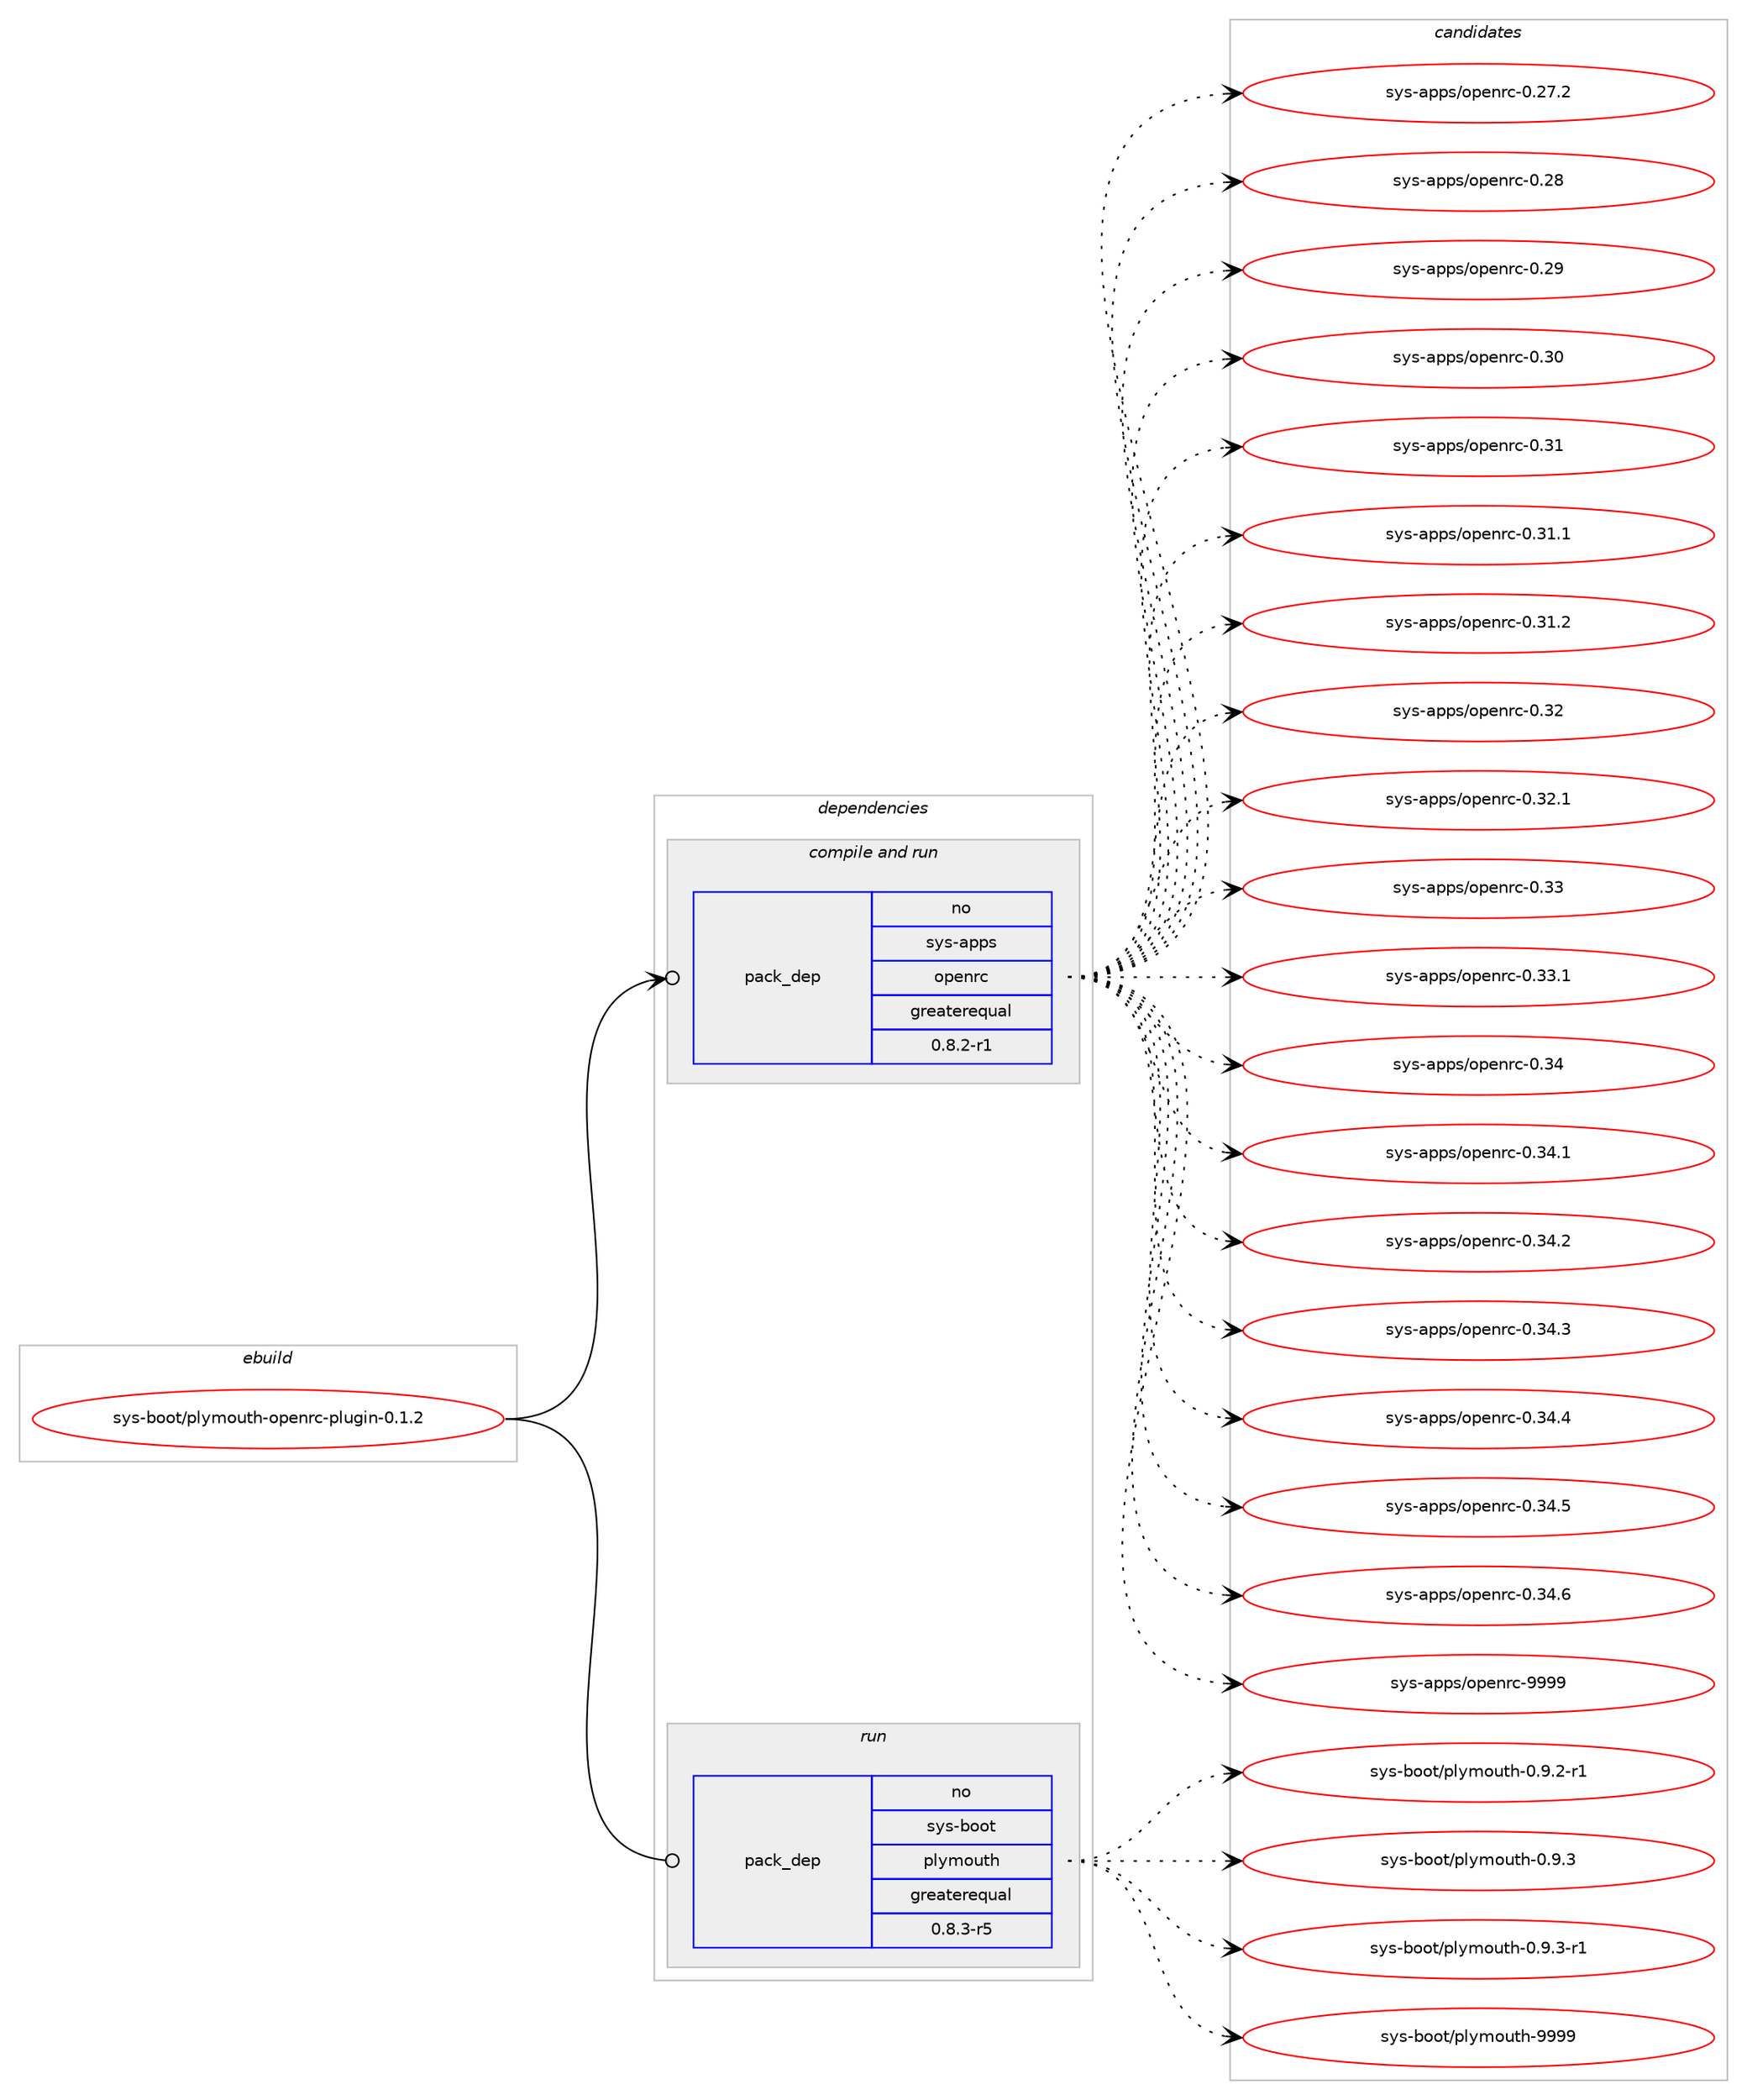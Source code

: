 digraph prolog {

# *************
# Graph options
# *************

newrank=true;
concentrate=true;
compound=true;
graph [rankdir=LR,fontname=Helvetica,fontsize=10,ranksep=1.5];#, ranksep=2.5, nodesep=0.2];
edge  [arrowhead=vee];
node  [fontname=Helvetica,fontsize=10];

# **********
# The ebuild
# **********

subgraph cluster_leftcol {
color=gray;
rank=same;
label=<<i>ebuild</i>>;
id [label="sys-boot/plymouth-openrc-plugin-0.1.2", color=red, width=4, href="../sys-boot/plymouth-openrc-plugin-0.1.2.svg"];
}

# ****************
# The dependencies
# ****************

subgraph cluster_midcol {
color=gray;
label=<<i>dependencies</i>>;
subgraph cluster_compile {
fillcolor="#eeeeee";
style=filled;
label=<<i>compile</i>>;
}
subgraph cluster_compileandrun {
fillcolor="#eeeeee";
style=filled;
label=<<i>compile and run</i>>;
subgraph pack354085 {
dependency477318 [label=<<TABLE BORDER="0" CELLBORDER="1" CELLSPACING="0" CELLPADDING="4" WIDTH="220"><TR><TD ROWSPAN="6" CELLPADDING="30">pack_dep</TD></TR><TR><TD WIDTH="110">no</TD></TR><TR><TD>sys-apps</TD></TR><TR><TD>openrc</TD></TR><TR><TD>greaterequal</TD></TR><TR><TD>0.8.2-r1</TD></TR></TABLE>>, shape=none, color=blue];
}
id:e -> dependency477318:w [weight=20,style="solid",arrowhead="odotvee"];
}
subgraph cluster_run {
fillcolor="#eeeeee";
style=filled;
label=<<i>run</i>>;
subgraph pack354086 {
dependency477319 [label=<<TABLE BORDER="0" CELLBORDER="1" CELLSPACING="0" CELLPADDING="4" WIDTH="220"><TR><TD ROWSPAN="6" CELLPADDING="30">pack_dep</TD></TR><TR><TD WIDTH="110">no</TD></TR><TR><TD>sys-boot</TD></TR><TR><TD>plymouth</TD></TR><TR><TD>greaterequal</TD></TR><TR><TD>0.8.3-r5</TD></TR></TABLE>>, shape=none, color=blue];
}
id:e -> dependency477319:w [weight=20,style="solid",arrowhead="odot"];
}
}

# **************
# The candidates
# **************

subgraph cluster_choices {
rank=same;
color=gray;
label=<<i>candidates</i>>;

subgraph choice354085 {
color=black;
nodesep=1;
choice1151211154597112112115471111121011101149945484650554650 [label="sys-apps/openrc-0.27.2", color=red, width=4,href="../sys-apps/openrc-0.27.2.svg"];
choice115121115459711211211547111112101110114994548465056 [label="sys-apps/openrc-0.28", color=red, width=4,href="../sys-apps/openrc-0.28.svg"];
choice115121115459711211211547111112101110114994548465057 [label="sys-apps/openrc-0.29", color=red, width=4,href="../sys-apps/openrc-0.29.svg"];
choice115121115459711211211547111112101110114994548465148 [label="sys-apps/openrc-0.30", color=red, width=4,href="../sys-apps/openrc-0.30.svg"];
choice115121115459711211211547111112101110114994548465149 [label="sys-apps/openrc-0.31", color=red, width=4,href="../sys-apps/openrc-0.31.svg"];
choice1151211154597112112115471111121011101149945484651494649 [label="sys-apps/openrc-0.31.1", color=red, width=4,href="../sys-apps/openrc-0.31.1.svg"];
choice1151211154597112112115471111121011101149945484651494650 [label="sys-apps/openrc-0.31.2", color=red, width=4,href="../sys-apps/openrc-0.31.2.svg"];
choice115121115459711211211547111112101110114994548465150 [label="sys-apps/openrc-0.32", color=red, width=4,href="../sys-apps/openrc-0.32.svg"];
choice1151211154597112112115471111121011101149945484651504649 [label="sys-apps/openrc-0.32.1", color=red, width=4,href="../sys-apps/openrc-0.32.1.svg"];
choice115121115459711211211547111112101110114994548465151 [label="sys-apps/openrc-0.33", color=red, width=4,href="../sys-apps/openrc-0.33.svg"];
choice1151211154597112112115471111121011101149945484651514649 [label="sys-apps/openrc-0.33.1", color=red, width=4,href="../sys-apps/openrc-0.33.1.svg"];
choice115121115459711211211547111112101110114994548465152 [label="sys-apps/openrc-0.34", color=red, width=4,href="../sys-apps/openrc-0.34.svg"];
choice1151211154597112112115471111121011101149945484651524649 [label="sys-apps/openrc-0.34.1", color=red, width=4,href="../sys-apps/openrc-0.34.1.svg"];
choice1151211154597112112115471111121011101149945484651524650 [label="sys-apps/openrc-0.34.2", color=red, width=4,href="../sys-apps/openrc-0.34.2.svg"];
choice1151211154597112112115471111121011101149945484651524651 [label="sys-apps/openrc-0.34.3", color=red, width=4,href="../sys-apps/openrc-0.34.3.svg"];
choice1151211154597112112115471111121011101149945484651524652 [label="sys-apps/openrc-0.34.4", color=red, width=4,href="../sys-apps/openrc-0.34.4.svg"];
choice1151211154597112112115471111121011101149945484651524653 [label="sys-apps/openrc-0.34.5", color=red, width=4,href="../sys-apps/openrc-0.34.5.svg"];
choice1151211154597112112115471111121011101149945484651524654 [label="sys-apps/openrc-0.34.6", color=red, width=4,href="../sys-apps/openrc-0.34.6.svg"];
choice115121115459711211211547111112101110114994557575757 [label="sys-apps/openrc-9999", color=red, width=4,href="../sys-apps/openrc-9999.svg"];
dependency477318:e -> choice1151211154597112112115471111121011101149945484650554650:w [style=dotted,weight="100"];
dependency477318:e -> choice115121115459711211211547111112101110114994548465056:w [style=dotted,weight="100"];
dependency477318:e -> choice115121115459711211211547111112101110114994548465057:w [style=dotted,weight="100"];
dependency477318:e -> choice115121115459711211211547111112101110114994548465148:w [style=dotted,weight="100"];
dependency477318:e -> choice115121115459711211211547111112101110114994548465149:w [style=dotted,weight="100"];
dependency477318:e -> choice1151211154597112112115471111121011101149945484651494649:w [style=dotted,weight="100"];
dependency477318:e -> choice1151211154597112112115471111121011101149945484651494650:w [style=dotted,weight="100"];
dependency477318:e -> choice115121115459711211211547111112101110114994548465150:w [style=dotted,weight="100"];
dependency477318:e -> choice1151211154597112112115471111121011101149945484651504649:w [style=dotted,weight="100"];
dependency477318:e -> choice115121115459711211211547111112101110114994548465151:w [style=dotted,weight="100"];
dependency477318:e -> choice1151211154597112112115471111121011101149945484651514649:w [style=dotted,weight="100"];
dependency477318:e -> choice115121115459711211211547111112101110114994548465152:w [style=dotted,weight="100"];
dependency477318:e -> choice1151211154597112112115471111121011101149945484651524649:w [style=dotted,weight="100"];
dependency477318:e -> choice1151211154597112112115471111121011101149945484651524650:w [style=dotted,weight="100"];
dependency477318:e -> choice1151211154597112112115471111121011101149945484651524651:w [style=dotted,weight="100"];
dependency477318:e -> choice1151211154597112112115471111121011101149945484651524652:w [style=dotted,weight="100"];
dependency477318:e -> choice1151211154597112112115471111121011101149945484651524653:w [style=dotted,weight="100"];
dependency477318:e -> choice1151211154597112112115471111121011101149945484651524654:w [style=dotted,weight="100"];
dependency477318:e -> choice115121115459711211211547111112101110114994557575757:w [style=dotted,weight="100"];
}
subgraph choice354086 {
color=black;
nodesep=1;
choice1151211154598111111116471121081211091111171161044548465746504511449 [label="sys-boot/plymouth-0.9.2-r1", color=red, width=4,href="../sys-boot/plymouth-0.9.2-r1.svg"];
choice115121115459811111111647112108121109111117116104454846574651 [label="sys-boot/plymouth-0.9.3", color=red, width=4,href="../sys-boot/plymouth-0.9.3.svg"];
choice1151211154598111111116471121081211091111171161044548465746514511449 [label="sys-boot/plymouth-0.9.3-r1", color=red, width=4,href="../sys-boot/plymouth-0.9.3-r1.svg"];
choice1151211154598111111116471121081211091111171161044557575757 [label="sys-boot/plymouth-9999", color=red, width=4,href="../sys-boot/plymouth-9999.svg"];
dependency477319:e -> choice1151211154598111111116471121081211091111171161044548465746504511449:w [style=dotted,weight="100"];
dependency477319:e -> choice115121115459811111111647112108121109111117116104454846574651:w [style=dotted,weight="100"];
dependency477319:e -> choice1151211154598111111116471121081211091111171161044548465746514511449:w [style=dotted,weight="100"];
dependency477319:e -> choice1151211154598111111116471121081211091111171161044557575757:w [style=dotted,weight="100"];
}
}

}
